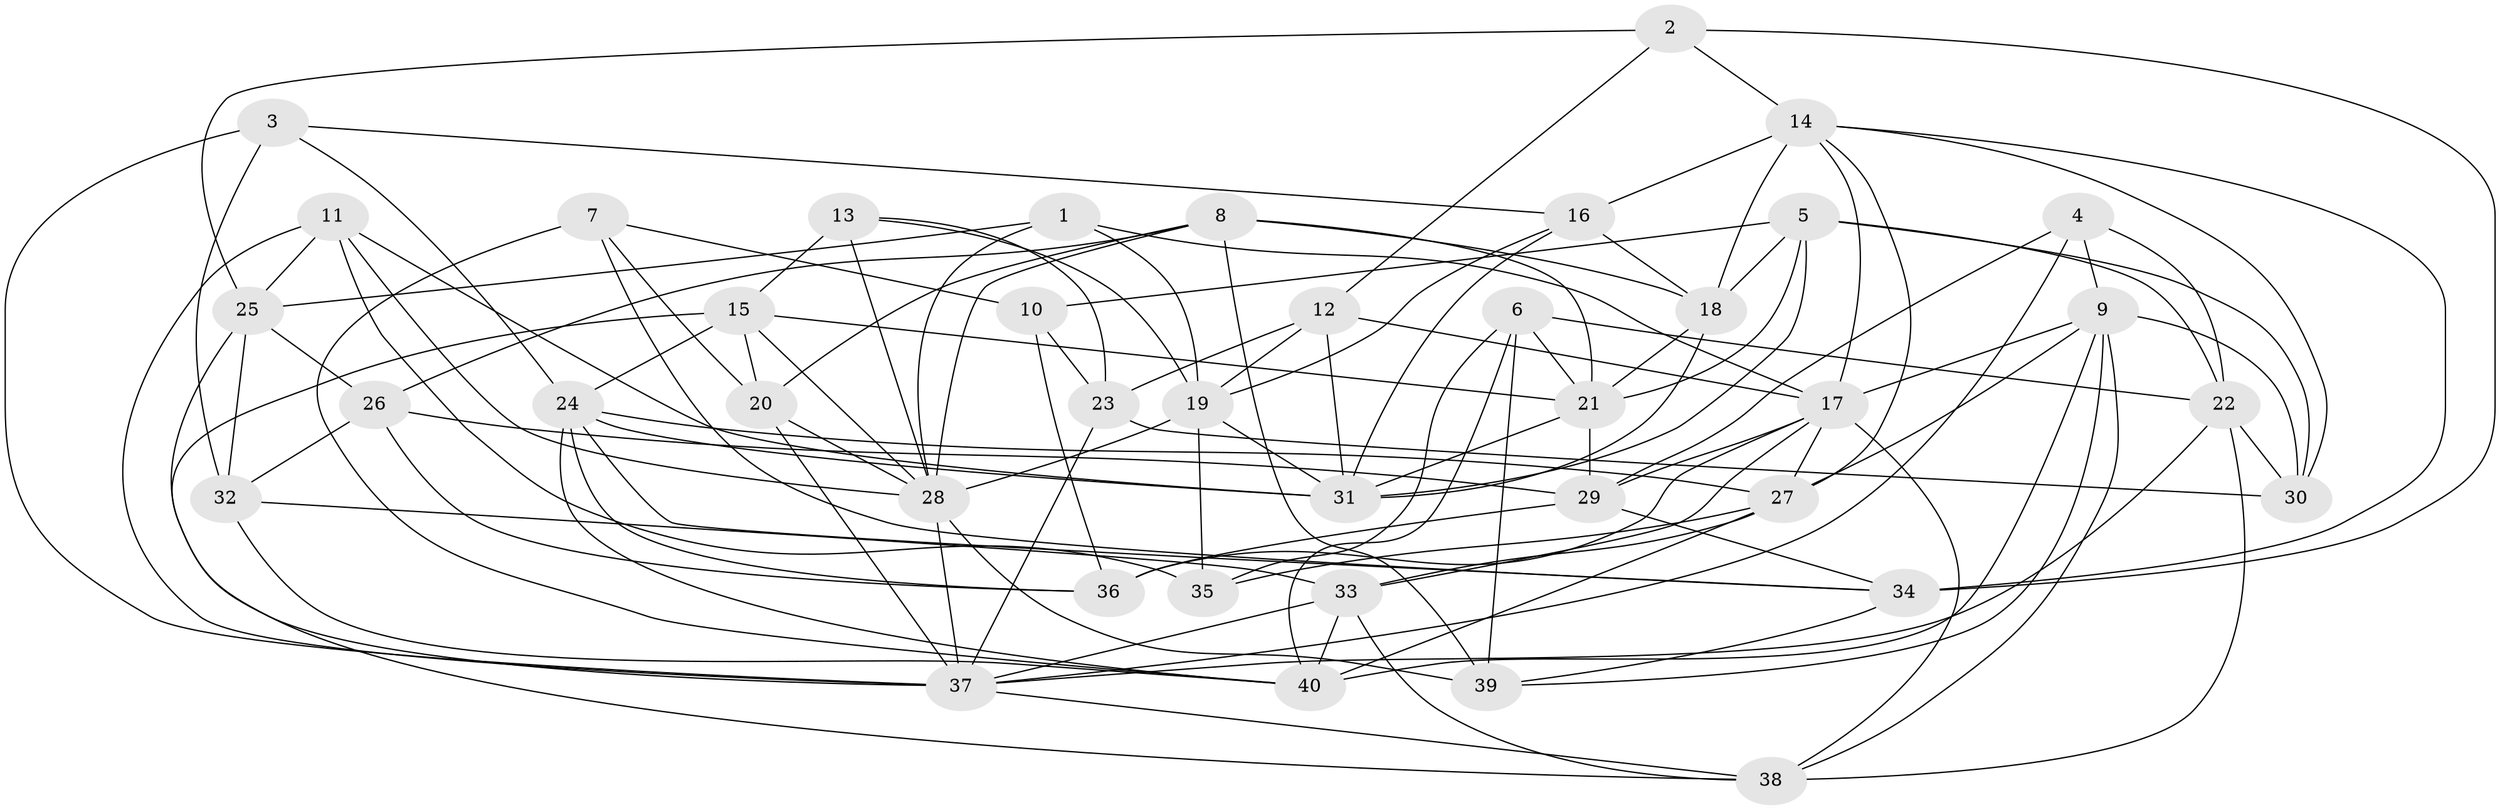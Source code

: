 // original degree distribution, {4: 1.0}
// Generated by graph-tools (version 1.1) at 2025/38/03/04/25 23:38:18]
// undirected, 40 vertices, 116 edges
graph export_dot {
  node [color=gray90,style=filled];
  1;
  2;
  3;
  4;
  5;
  6;
  7;
  8;
  9;
  10;
  11;
  12;
  13;
  14;
  15;
  16;
  17;
  18;
  19;
  20;
  21;
  22;
  23;
  24;
  25;
  26;
  27;
  28;
  29;
  30;
  31;
  32;
  33;
  34;
  35;
  36;
  37;
  38;
  39;
  40;
  1 -- 17 [weight=1.0];
  1 -- 19 [weight=1.0];
  1 -- 25 [weight=1.0];
  1 -- 28 [weight=1.0];
  2 -- 12 [weight=1.0];
  2 -- 14 [weight=1.0];
  2 -- 25 [weight=1.0];
  2 -- 34 [weight=1.0];
  3 -- 16 [weight=1.0];
  3 -- 24 [weight=1.0];
  3 -- 32 [weight=1.0];
  3 -- 37 [weight=1.0];
  4 -- 9 [weight=1.0];
  4 -- 22 [weight=1.0];
  4 -- 29 [weight=1.0];
  4 -- 37 [weight=1.0];
  5 -- 10 [weight=1.0];
  5 -- 18 [weight=1.0];
  5 -- 21 [weight=1.0];
  5 -- 22 [weight=1.0];
  5 -- 30 [weight=1.0];
  5 -- 31 [weight=1.0];
  6 -- 21 [weight=1.0];
  6 -- 22 [weight=1.0];
  6 -- 35 [weight=2.0];
  6 -- 39 [weight=1.0];
  6 -- 40 [weight=1.0];
  7 -- 10 [weight=1.0];
  7 -- 20 [weight=2.0];
  7 -- 34 [weight=1.0];
  7 -- 40 [weight=2.0];
  8 -- 18 [weight=1.0];
  8 -- 20 [weight=1.0];
  8 -- 21 [weight=1.0];
  8 -- 26 [weight=1.0];
  8 -- 28 [weight=1.0];
  8 -- 39 [weight=1.0];
  9 -- 17 [weight=1.0];
  9 -- 27 [weight=1.0];
  9 -- 30 [weight=1.0];
  9 -- 38 [weight=1.0];
  9 -- 39 [weight=1.0];
  9 -- 40 [weight=2.0];
  10 -- 23 [weight=1.0];
  10 -- 36 [weight=1.0];
  11 -- 25 [weight=1.0];
  11 -- 28 [weight=1.0];
  11 -- 31 [weight=2.0];
  11 -- 35 [weight=1.0];
  11 -- 37 [weight=1.0];
  12 -- 17 [weight=2.0];
  12 -- 19 [weight=1.0];
  12 -- 23 [weight=1.0];
  12 -- 31 [weight=1.0];
  13 -- 15 [weight=1.0];
  13 -- 19 [weight=1.0];
  13 -- 23 [weight=1.0];
  13 -- 28 [weight=1.0];
  14 -- 16 [weight=2.0];
  14 -- 17 [weight=1.0];
  14 -- 18 [weight=1.0];
  14 -- 27 [weight=1.0];
  14 -- 30 [weight=1.0];
  14 -- 34 [weight=1.0];
  15 -- 20 [weight=1.0];
  15 -- 21 [weight=1.0];
  15 -- 24 [weight=1.0];
  15 -- 28 [weight=1.0];
  15 -- 38 [weight=1.0];
  16 -- 18 [weight=1.0];
  16 -- 19 [weight=1.0];
  16 -- 31 [weight=1.0];
  17 -- 27 [weight=1.0];
  17 -- 29 [weight=1.0];
  17 -- 33 [weight=1.0];
  17 -- 36 [weight=1.0];
  17 -- 38 [weight=1.0];
  18 -- 21 [weight=1.0];
  18 -- 31 [weight=1.0];
  19 -- 28 [weight=1.0];
  19 -- 31 [weight=1.0];
  19 -- 35 [weight=2.0];
  20 -- 28 [weight=1.0];
  20 -- 37 [weight=1.0];
  21 -- 29 [weight=1.0];
  21 -- 31 [weight=2.0];
  22 -- 30 [weight=1.0];
  22 -- 37 [weight=1.0];
  22 -- 38 [weight=1.0];
  23 -- 30 [weight=2.0];
  23 -- 37 [weight=1.0];
  24 -- 27 [weight=1.0];
  24 -- 31 [weight=1.0];
  24 -- 34 [weight=1.0];
  24 -- 36 [weight=2.0];
  24 -- 40 [weight=1.0];
  25 -- 26 [weight=1.0];
  25 -- 32 [weight=1.0];
  25 -- 37 [weight=1.0];
  26 -- 29 [weight=3.0];
  26 -- 32 [weight=2.0];
  26 -- 36 [weight=1.0];
  27 -- 33 [weight=1.0];
  27 -- 35 [weight=1.0];
  27 -- 40 [weight=2.0];
  28 -- 37 [weight=1.0];
  28 -- 39 [weight=2.0];
  29 -- 34 [weight=1.0];
  29 -- 36 [weight=1.0];
  32 -- 33 [weight=1.0];
  32 -- 40 [weight=1.0];
  33 -- 37 [weight=1.0];
  33 -- 38 [weight=1.0];
  33 -- 40 [weight=1.0];
  34 -- 39 [weight=1.0];
  37 -- 38 [weight=1.0];
}
